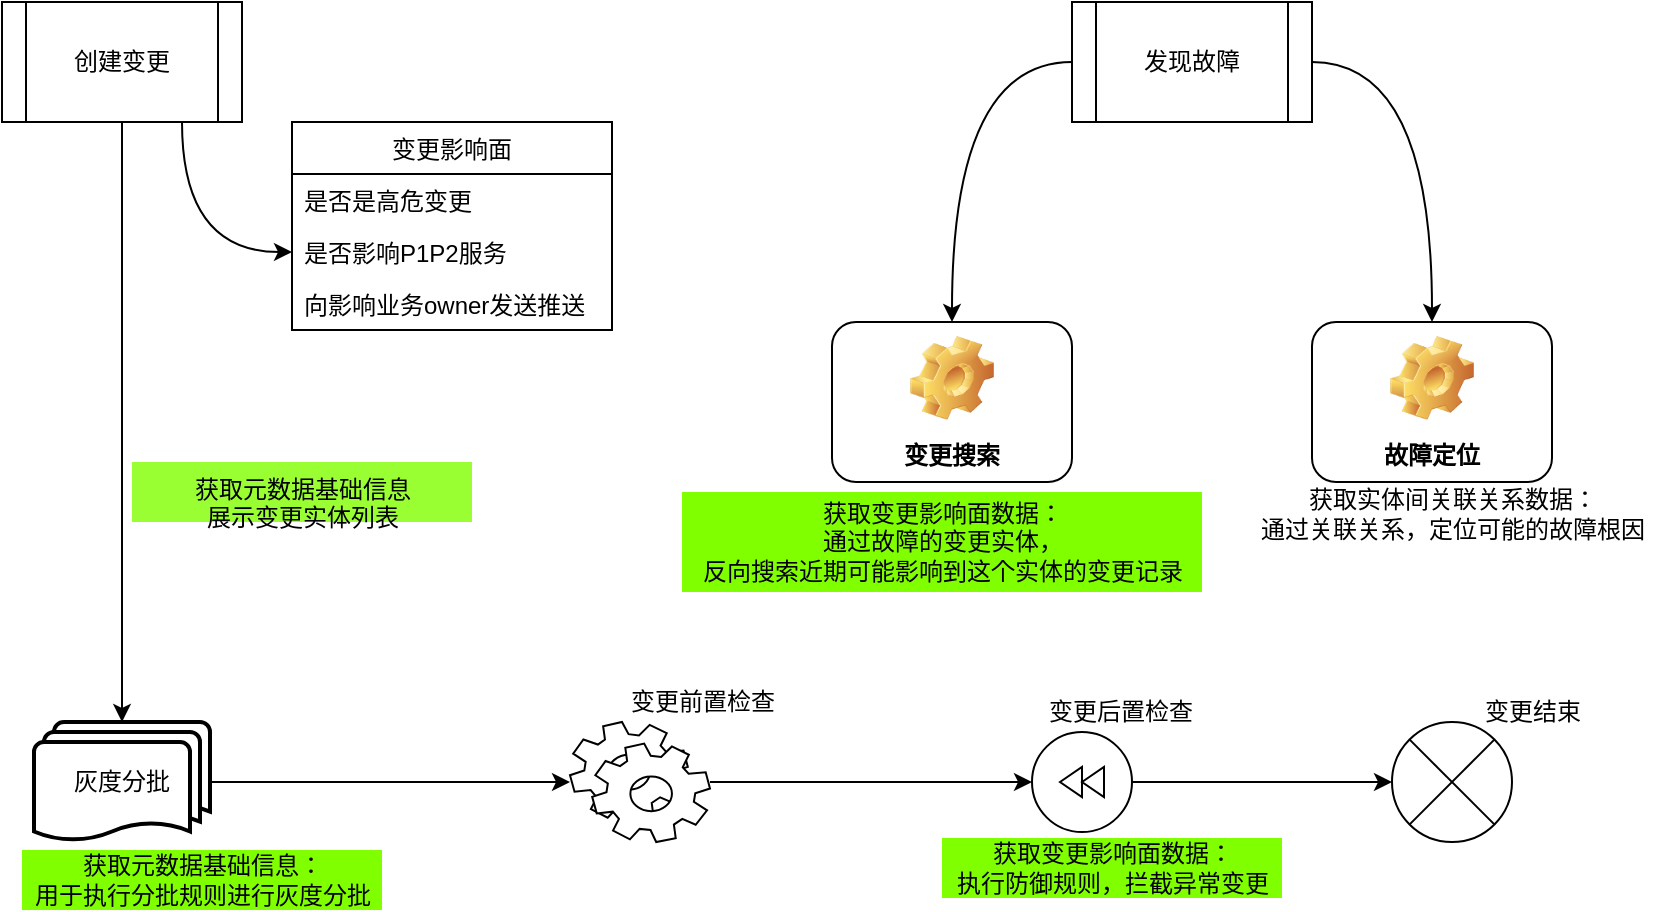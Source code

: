 <mxfile version="12.8.1" type="github">
  <diagram id="GG9u6aIBvdDvP1Iufii3" name="Page-1">
    <mxGraphModel dx="1314" dy="686" grid="1" gridSize="10" guides="1" tooltips="1" connect="1" arrows="1" fold="1" page="1" pageScale="1" pageWidth="827" pageHeight="1169" math="0" shadow="0">
      <root>
        <mxCell id="0" />
        <mxCell id="1" parent="0" />
        <mxCell id="TI-A_ci46_vRr4jzdu6c-19" style="edgeStyle=orthogonalEdgeStyle;rounded=0;orthogonalLoop=1;jettySize=auto;html=1;exitX=0.5;exitY=1;exitDx=0;exitDy=0;entryX=0.5;entryY=0;entryDx=0;entryDy=0;entryPerimeter=0;" edge="1" parent="1" source="TI-A_ci46_vRr4jzdu6c-6" target="TI-A_ci46_vRr4jzdu6c-7">
          <mxGeometry relative="1" as="geometry" />
        </mxCell>
        <mxCell id="TI-A_ci46_vRr4jzdu6c-52" style="edgeStyle=orthogonalEdgeStyle;curved=1;rounded=0;orthogonalLoop=1;jettySize=auto;html=1;exitX=0.75;exitY=1;exitDx=0;exitDy=0;entryX=0;entryY=0.5;entryDx=0;entryDy=0;" edge="1" parent="1" source="TI-A_ci46_vRr4jzdu6c-6" target="TI-A_ci46_vRr4jzdu6c-50">
          <mxGeometry relative="1" as="geometry" />
        </mxCell>
        <mxCell id="TI-A_ci46_vRr4jzdu6c-6" value="&lt;span style=&quot;white-space: normal&quot;&gt;&lt;font style=&quot;font-size: 12px&quot;&gt;创建变更&lt;/font&gt;&lt;/span&gt;" style="shape=process;whiteSpace=wrap;html=1;backgroundOutline=1;" vertex="1" parent="1">
          <mxGeometry x="85" y="290" width="120" height="60" as="geometry" />
        </mxCell>
        <mxCell id="TI-A_ci46_vRr4jzdu6c-23" style="rounded=0;orthogonalLoop=1;jettySize=auto;html=1;exitX=1;exitY=0.5;exitDx=0;exitDy=0;exitPerimeter=0;" edge="1" parent="1" source="TI-A_ci46_vRr4jzdu6c-7" target="TI-A_ci46_vRr4jzdu6c-8">
          <mxGeometry relative="1" as="geometry" />
        </mxCell>
        <mxCell id="TI-A_ci46_vRr4jzdu6c-7" value="灰度分批" style="strokeWidth=2;html=1;shape=mxgraph.flowchart.multi-document;whiteSpace=wrap;" vertex="1" parent="1">
          <mxGeometry x="101" y="650" width="88" height="60" as="geometry" />
        </mxCell>
        <mxCell id="TI-A_ci46_vRr4jzdu6c-8" value="" style="shape=mxgraph.bpmn.service_task;html=1;outlineConnect=0;" vertex="1" parent="1">
          <mxGeometry x="369" y="650" width="70" height="60" as="geometry" />
        </mxCell>
        <mxCell id="TI-A_ci46_vRr4jzdu6c-24" style="edgeStyle=none;rounded=0;orthogonalLoop=1;jettySize=auto;html=1;entryX=0;entryY=0.5;entryDx=0;entryDy=0;" edge="1" parent="1" source="TI-A_ci46_vRr4jzdu6c-8" target="TI-A_ci46_vRr4jzdu6c-9">
          <mxGeometry relative="1" as="geometry">
            <mxPoint x="520" y="620" as="targetPoint" />
          </mxGeometry>
        </mxCell>
        <mxCell id="TI-A_ci46_vRr4jzdu6c-46" style="edgeStyle=orthogonalEdgeStyle;curved=1;rounded=0;orthogonalLoop=1;jettySize=auto;html=1;exitX=1;exitY=0.5;exitDx=0;exitDy=0;entryX=0;entryY=0.5;entryDx=0;entryDy=0;" edge="1" parent="1" source="TI-A_ci46_vRr4jzdu6c-9" target="TI-A_ci46_vRr4jzdu6c-45">
          <mxGeometry relative="1" as="geometry" />
        </mxCell>
        <mxCell id="TI-A_ci46_vRr4jzdu6c-9" value="" style="shape=mxgraph.bpmn.shape;html=1;verticalLabelPosition=bottom;labelBackgroundColor=#ffffff;verticalAlign=top;align=center;perimeter=ellipsePerimeter;outlineConnect=0;outline=eventInt;symbol=compensation;" vertex="1" parent="1">
          <mxGeometry x="600" y="655" width="50" height="50" as="geometry" />
        </mxCell>
        <mxCell id="TI-A_ci46_vRr4jzdu6c-39" style="edgeStyle=orthogonalEdgeStyle;rounded=0;orthogonalLoop=1;jettySize=auto;html=1;exitX=0;exitY=0.5;exitDx=0;exitDy=0;entryX=0.5;entryY=0;entryDx=0;entryDy=0;curved=1;" edge="1" parent="1" source="TI-A_ci46_vRr4jzdu6c-10" target="TI-A_ci46_vRr4jzdu6c-15">
          <mxGeometry relative="1" as="geometry" />
        </mxCell>
        <mxCell id="TI-A_ci46_vRr4jzdu6c-40" style="edgeStyle=orthogonalEdgeStyle;rounded=0;orthogonalLoop=1;jettySize=auto;html=1;exitX=1;exitY=0.5;exitDx=0;exitDy=0;entryX=0.5;entryY=0;entryDx=0;entryDy=0;curved=1;" edge="1" parent="1" source="TI-A_ci46_vRr4jzdu6c-10" target="TI-A_ci46_vRr4jzdu6c-16">
          <mxGeometry relative="1" as="geometry" />
        </mxCell>
        <mxCell id="TI-A_ci46_vRr4jzdu6c-10" value="发现故障" style="shape=process;whiteSpace=wrap;html=1;backgroundOutline=1;" vertex="1" parent="1">
          <mxGeometry x="620" y="290" width="120" height="60" as="geometry" />
        </mxCell>
        <mxCell id="TI-A_ci46_vRr4jzdu6c-15" value="变更搜索" style="label;whiteSpace=wrap;html=1;align=center;verticalAlign=bottom;spacingLeft=0;spacingBottom=4;imageAlign=center;imageVerticalAlign=top;image=img/clipart/Gear_128x128.png" vertex="1" parent="1">
          <mxGeometry x="500" y="450" width="120" height="80" as="geometry" />
        </mxCell>
        <mxCell id="TI-A_ci46_vRr4jzdu6c-16" value="故障定位" style="label;whiteSpace=wrap;html=1;align=center;verticalAlign=bottom;spacingLeft=0;spacingBottom=4;imageAlign=center;imageVerticalAlign=top;image=img/clipart/Gear_128x128.png" vertex="1" parent="1">
          <mxGeometry x="740" y="450" width="120" height="80" as="geometry" />
        </mxCell>
        <mxCell id="TI-A_ci46_vRr4jzdu6c-25" value="变更前置检查" style="text;html=1;align=center;verticalAlign=middle;resizable=0;points=[];autosize=1;" vertex="1" parent="1">
          <mxGeometry x="390" y="630" width="90" height="20" as="geometry" />
        </mxCell>
        <mxCell id="TI-A_ci46_vRr4jzdu6c-26" value="变更后置检查" style="text;html=1;align=center;verticalAlign=middle;resizable=0;points=[];autosize=1;" vertex="1" parent="1">
          <mxGeometry x="599" y="635" width="90" height="20" as="geometry" />
        </mxCell>
        <mxCell id="TI-A_ci46_vRr4jzdu6c-28" value="获取元数据基础信息&lt;br&gt;展示变更实体列表&lt;div style=&quot;text-align: left&quot;&gt;&lt;/div&gt;" style="text;html=1;align=center;fillColor=#99FF33;" vertex="1" parent="1">
          <mxGeometry x="150" y="520" width="170" height="30" as="geometry" />
        </mxCell>
        <mxCell id="TI-A_ci46_vRr4jzdu6c-36" value="获取元数据基础信息：&lt;br&gt;用于执行分批规则进行灰度分批" style="text;html=1;align=center;verticalAlign=middle;resizable=0;points=[];autosize=1;fillColor=#80FF00;" vertex="1" parent="1">
          <mxGeometry x="95" y="714" width="180" height="30" as="geometry" />
        </mxCell>
        <mxCell id="TI-A_ci46_vRr4jzdu6c-38" value="获取变更影响面数据：&lt;br&gt;执行防御规则，拦截异常变更" style="text;html=1;align=center;verticalAlign=middle;resizable=0;points=[];autosize=1;fillColor=#80FF00;" vertex="1" parent="1">
          <mxGeometry x="555" y="708" width="170" height="30" as="geometry" />
        </mxCell>
        <mxCell id="TI-A_ci46_vRr4jzdu6c-43" value="获取变更影响面数据：&lt;br&gt;通过故障的变更实体，&lt;br&gt;反向搜索近期可能影响到这个实体的变更记录" style="text;html=1;align=center;verticalAlign=middle;resizable=0;points=[];autosize=1;fillColor=#80FF00;" vertex="1" parent="1">
          <mxGeometry x="425" y="535" width="260" height="50" as="geometry" />
        </mxCell>
        <mxCell id="TI-A_ci46_vRr4jzdu6c-44" value="获取实体间关联关系数据：&lt;br&gt;通过关联关系，定位可能的故障根因" style="text;html=1;align=center;verticalAlign=middle;resizable=0;points=[];autosize=1;" vertex="1" parent="1">
          <mxGeometry x="705" y="531" width="210" height="30" as="geometry" />
        </mxCell>
        <mxCell id="TI-A_ci46_vRr4jzdu6c-45" value="" style="shape=sumEllipse;perimeter=ellipsePerimeter;whiteSpace=wrap;html=1;backgroundOutline=1;fillColor=none;" vertex="1" parent="1">
          <mxGeometry x="780" y="650" width="60" height="60" as="geometry" />
        </mxCell>
        <mxCell id="TI-A_ci46_vRr4jzdu6c-48" value="变更影响面" style="swimlane;fontStyle=0;childLayout=stackLayout;horizontal=1;startSize=26;fillColor=none;horizontalStack=0;resizeParent=1;resizeParentMax=0;resizeLast=0;collapsible=1;marginBottom=0;" vertex="1" parent="1">
          <mxGeometry x="230" y="350" width="160" height="104" as="geometry" />
        </mxCell>
        <mxCell id="TI-A_ci46_vRr4jzdu6c-49" value="是否是高危变更" style="text;strokeColor=none;fillColor=none;align=left;verticalAlign=top;spacingLeft=4;spacingRight=4;overflow=hidden;rotatable=0;points=[[0,0.5],[1,0.5]];portConstraint=eastwest;" vertex="1" parent="TI-A_ci46_vRr4jzdu6c-48">
          <mxGeometry y="26" width="160" height="26" as="geometry" />
        </mxCell>
        <mxCell id="TI-A_ci46_vRr4jzdu6c-50" value="是否影响P1P2服务" style="text;strokeColor=none;fillColor=none;align=left;verticalAlign=top;spacingLeft=4;spacingRight=4;overflow=hidden;rotatable=0;points=[[0,0.5],[1,0.5]];portConstraint=eastwest;" vertex="1" parent="TI-A_ci46_vRr4jzdu6c-48">
          <mxGeometry y="52" width="160" height="26" as="geometry" />
        </mxCell>
        <mxCell id="TI-A_ci46_vRr4jzdu6c-51" value="向影响业务owner发送推送" style="text;strokeColor=none;fillColor=none;align=left;verticalAlign=top;spacingLeft=4;spacingRight=4;overflow=hidden;rotatable=0;points=[[0,0.5],[1,0.5]];portConstraint=eastwest;" vertex="1" parent="TI-A_ci46_vRr4jzdu6c-48">
          <mxGeometry y="78" width="160" height="26" as="geometry" />
        </mxCell>
        <mxCell id="TI-A_ci46_vRr4jzdu6c-53" value="变更结束" style="text;html=1;align=center;verticalAlign=middle;resizable=0;points=[];autosize=1;" vertex="1" parent="1">
          <mxGeometry x="820" y="635" width="60" height="20" as="geometry" />
        </mxCell>
      </root>
    </mxGraphModel>
  </diagram>
</mxfile>
